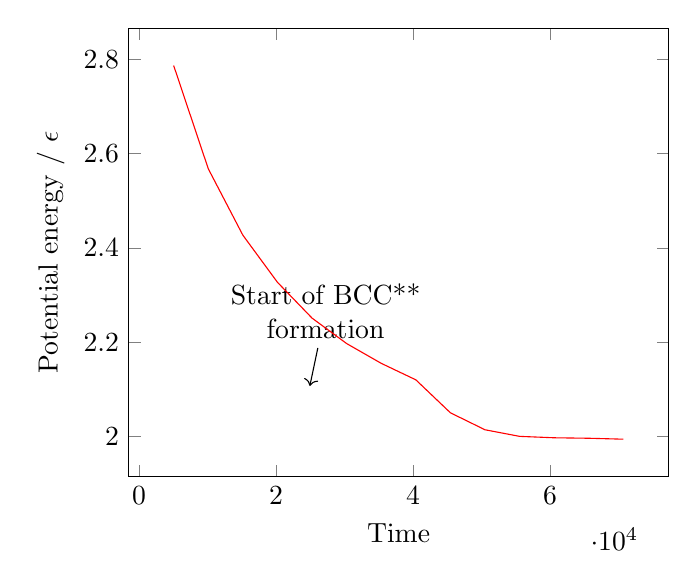 % setpf 0,53 epsilon 4,8
\begin{tikzpicture}
\node (teee) [text width=7em, align=center] at (2.5,2.1)
       {Start of BCC** \\ formation};   
\draw [->] (teee) -- (2.3,1.15);
	\begin{axis}[
		xlabel=Time,
		ylabel=Potential energy / $\epsilon$]
	\addplot[color=red] coordinates {
    
 (5050, 2.787)
(10100, 2.568)
(15150, 2.427)
(20200, 2.327)
(25250, 2.251)
(30300, 2.197)
(35350, 2.155)
(40400, 2.12)
(45450, 2.05)
(50500, 2.014)
(55550, 2)
(60600, 1.997)
(65650, 1.996)
(70700, 1.994)
% (75750, 1.992)
% (80800, 1.99)
% (85850, 1.986)
% (90900, 1.988)
% (95950, 1.991)
% (101000, 1.99)
% (106050, 1.984)
% (111100, 1.99)
% (116150, 1.991)
% (121200, 1.99)
% (126250, 1.986)
% (131300, 1.986)
% (136350, 1.99)
   
 
% (5050, 13.378)
% (10100, 12.329)
% (15150, 11.65)
% (20200, 11.17)
% (25250, 10.805)
% (30300, 10.548)
% (35350, 10.346)
% (40400, 10.178)
% (45450, 9.838)
% (50500, 9.665)
% (55550, 9.6)
% (60600, 9.586)
% (65650, 9.578)
% (70700, 9.571)
%(75750, 9.564)
%(80800, 9.55)
%(85850, 9.533)
%(90900, 9.542)
%(95950, 9.557)
%(101000, 9.552)
%(106050, 9.526)
%(111100, 9.554)
%(116150, 9.557)
%(121200, 9.554)
%(126250, 9.533)
%(131300, 9.535)
%(136350, 9.552)
};
	\end{axis}
\end{tikzpicture}